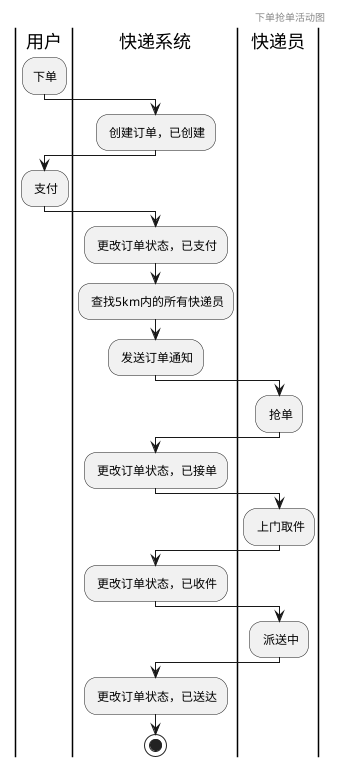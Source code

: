 @startuml

header 下单抢单活动图

|用户|
:下单;
|快递系统|
: 创建订单，已创建;

|用户|
: 支付;

|快递系统|
: 更改订单状态，已支付;

|快递系统|
: 查找5km内的所有快递员;

|快递系统|
: 发送订单通知;

|快递员|
: 抢单;

|快递系统|
: 更改订单状态，已接单;

|快递员|
: 上门取件;

|快递系统|
: 更改订单状态，已收件;

|快递员|
: 派送中;

|快递系统|
: 更改订单状态，已送达;

stop
@enduml
